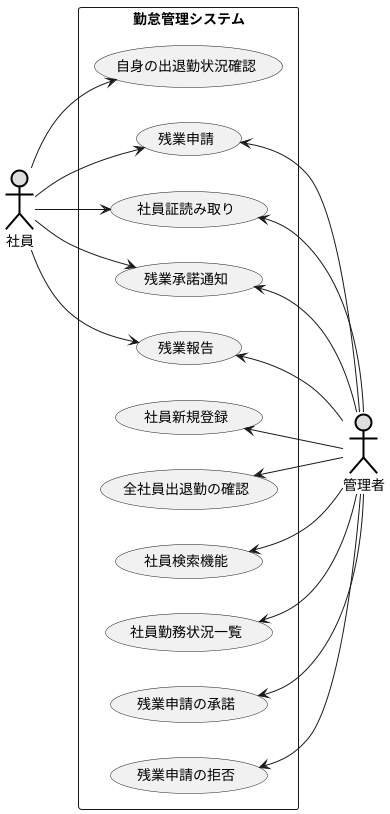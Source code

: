 @startuml プロジェクト開発
left to right direction
actor 社員 #DDDDDD;line:black;line.bold;
actor 管理者 #DDDDDD;line:black;line.bold;
rectangle 勤怠管理システム {

    usecase 自身の出退勤状況確認
    usecase 残業申請
    usecase 社員証読み取り
    usecase 残業承諾通知
    usecase 残業報告

    usecase 社員新規登録
    usecase 全社員出退勤の確認
    usecase 社員検索機能
    usecase 社員勤務状況一覧
    usecase 残業申請の承諾
    usecase 残業申請の拒否


}
社員 --> 社員証読み取り
社員 --> 自身の出退勤状況確認
社員 --> 残業申請
社員 --> 残業承諾通知
社員 --> 残業報告

社員証読み取り <-- 管理者
社員新規登録 <-- 管理者
全社員出退勤の確認 <-- 管理者
社員検索機能 <-- 管理者
社員勤務状況一覧 <-- 管理者
残業申請 <-- 管理者
残業申請の承諾 <-- 管理者
残業申請の拒否 <-- 管理者
残業承諾通知 <-- 管理者
残業報告 <-- 管理者

@enduml